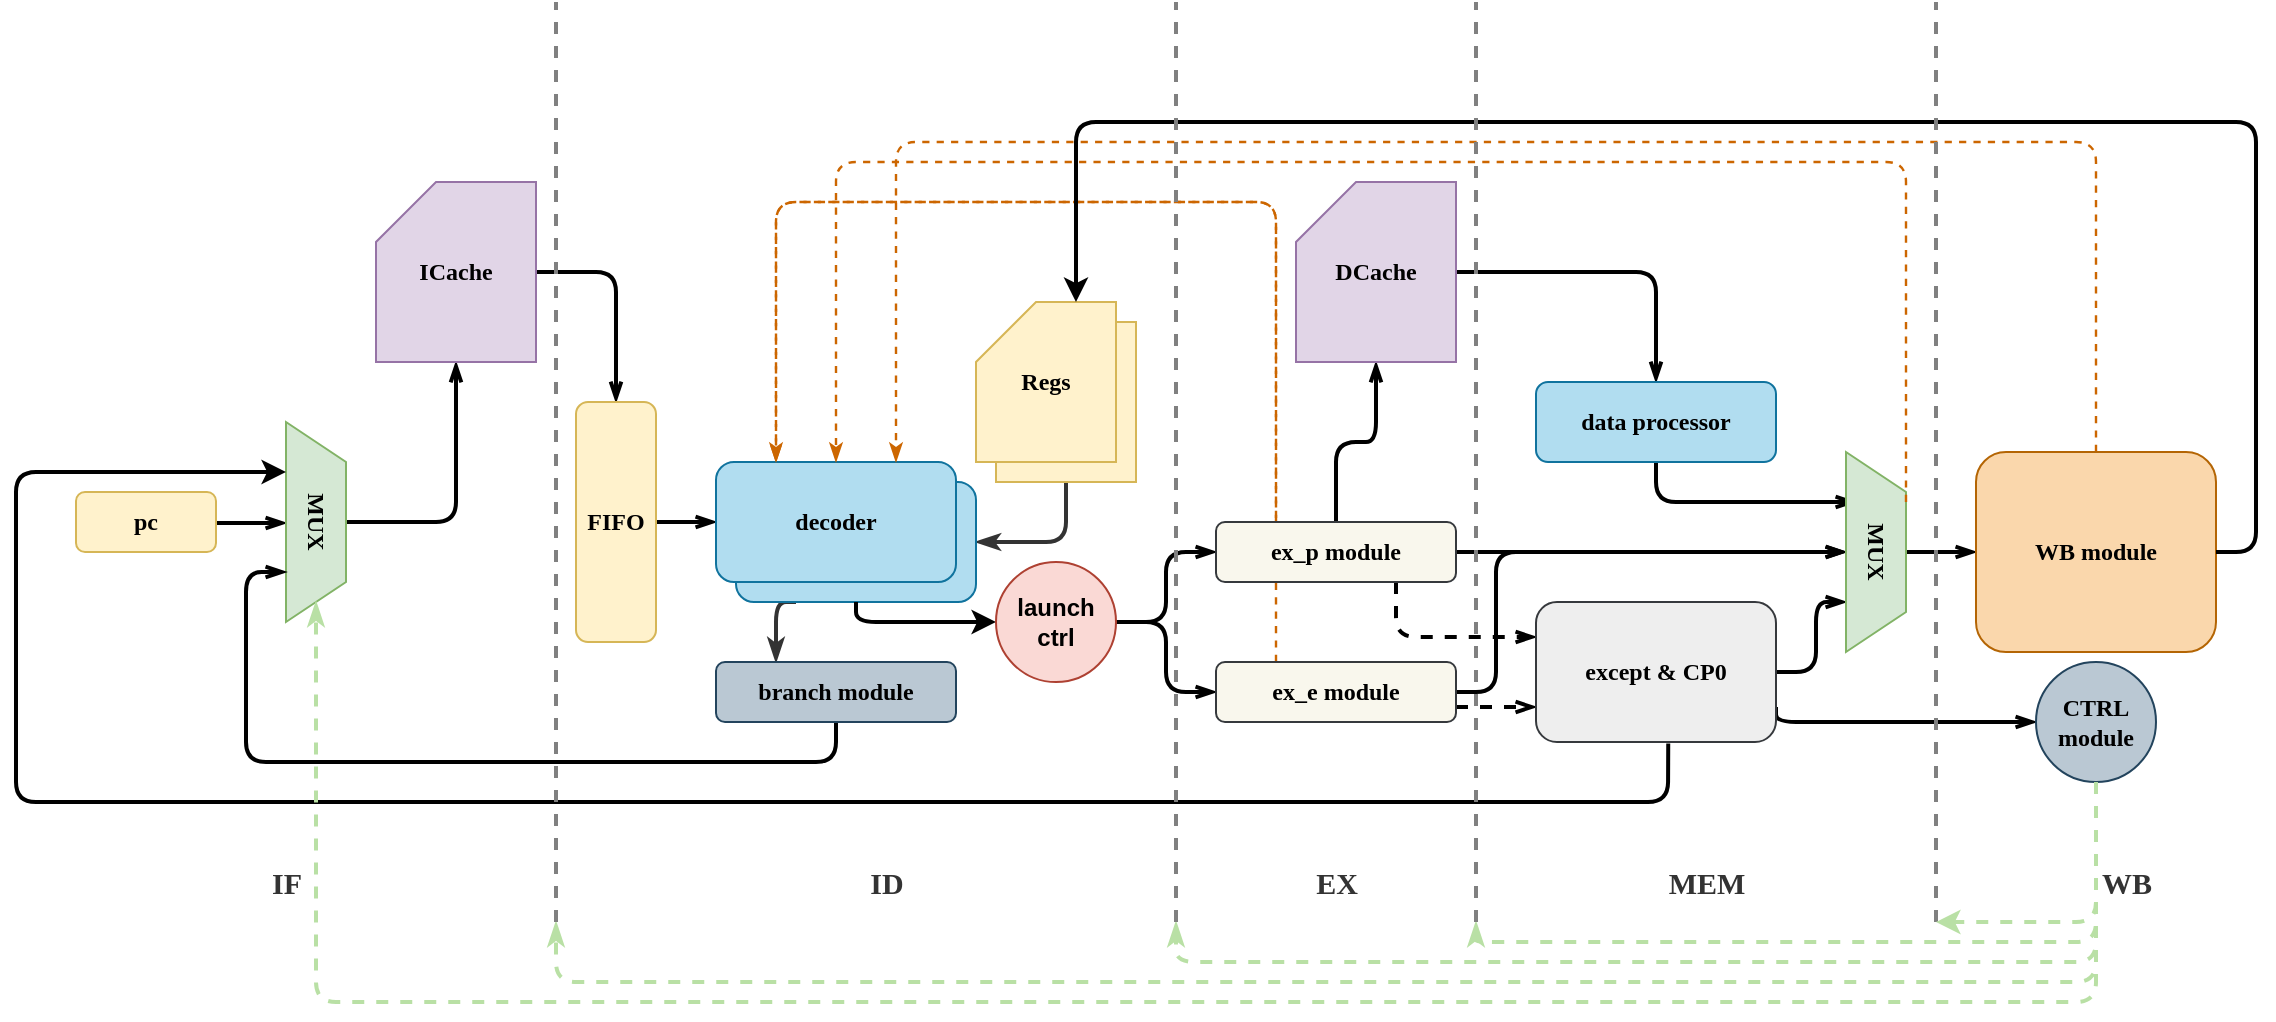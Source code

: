 <mxfile version="19.0.3" type="device"><diagram id="C5RBs43oDa-KdzZeNtuy" name="Page-1"><mxGraphModel dx="1296" dy="1018" grid="1" gridSize="10" guides="1" tooltips="1" connect="1" arrows="1" fold="1" page="1" pageScale="1" pageWidth="1920" pageHeight="1200" background="none" math="0" shadow="0"><root><mxCell id="WIyWlLk6GJQsqaUBKTNV-0"/><mxCell id="WIyWlLk6GJQsqaUBKTNV-1" parent="WIyWlLk6GJQsqaUBKTNV-0"/><mxCell id="SR-wK00fX9KoptDXWpvx-74" style="edgeStyle=orthogonalEdgeStyle;rounded=1;orthogonalLoop=1;jettySize=auto;html=1;exitX=0.25;exitY=0;exitDx=0;exitDy=0;dashed=1;fontColor=#333333;startArrow=none;startFill=0;endArrow=classicThin;endFill=1;strokeColor=#CC6600;strokeWidth=1.2;" edge="1" parent="WIyWlLk6GJQsqaUBKTNV-1" source="SR-wK00fX9KoptDXWpvx-25"><mxGeometry relative="1" as="geometry"><mxPoint x="440" y="350" as="targetPoint"/><Array as="points"><mxPoint x="690" y="220"/><mxPoint x="440" y="220"/></Array></mxGeometry></mxCell><mxCell id="SR-wK00fX9KoptDXWpvx-75" style="edgeStyle=orthogonalEdgeStyle;rounded=1;orthogonalLoop=1;jettySize=auto;html=1;exitX=1;exitY=0.5;exitDx=0;exitDy=0;entryX=0.5;entryY=1;entryDx=0;entryDy=0;entryPerimeter=0;fontColor=#333333;startArrow=classicThin;startFill=1;endArrow=none;endFill=0;strokeColor=#333333;strokeWidth=2;" edge="1" parent="WIyWlLk6GJQsqaUBKTNV-1" source="SR-wK00fX9KoptDXWpvx-35" target="SR-wK00fX9KoptDXWpvx-34"><mxGeometry relative="1" as="geometry"><Array as="points"><mxPoint x="585" y="390"/></Array></mxGeometry></mxCell><mxCell id="SR-wK00fX9KoptDXWpvx-76" style="edgeStyle=orthogonalEdgeStyle;rounded=1;orthogonalLoop=1;jettySize=auto;html=1;exitX=0.25;exitY=1;exitDx=0;exitDy=0;entryX=0.25;entryY=0;entryDx=0;entryDy=0;fontColor=#333333;startArrow=none;startFill=0;endArrow=classicThin;endFill=1;strokeColor=#333333;strokeWidth=2;" edge="1" parent="WIyWlLk6GJQsqaUBKTNV-1" source="SR-wK00fX9KoptDXWpvx-35" target="SR-wK00fX9KoptDXWpvx-13"><mxGeometry relative="1" as="geometry"/></mxCell><mxCell id="SR-wK00fX9KoptDXWpvx-35" value="decoder" style="rounded=1;whiteSpace=wrap;html=1;labelBackgroundColor=none;fillColor=#b1ddf0;strokeColor=#10739e;" vertex="1" parent="WIyWlLk6GJQsqaUBKTNV-1"><mxGeometry x="420" y="360" width="120" height="60" as="geometry"/></mxCell><mxCell id="SR-wK00fX9KoptDXWpvx-34" value="Regs" style="shape=card;whiteSpace=wrap;html=1;labelBackgroundColor=none;fillColor=#fff2cc;strokeColor=#d6b656;" vertex="1" parent="WIyWlLk6GJQsqaUBKTNV-1"><mxGeometry x="550" y="280" width="70" height="80" as="geometry"/></mxCell><mxCell id="SR-wK00fX9KoptDXWpvx-66" style="edgeStyle=orthogonalEdgeStyle;rounded=1;orthogonalLoop=1;jettySize=auto;html=1;exitX=1;exitY=0.5;exitDx=0;exitDy=0;entryX=0.5;entryY=1;entryDx=0;entryDy=0;fontColor=#333333;startArrow=none;startFill=0;endArrow=openThin;endFill=0;strokeWidth=2;" edge="1" parent="WIyWlLk6GJQsqaUBKTNV-1" target="SR-wK00fX9KoptDXWpvx-5"><mxGeometry relative="1" as="geometry"><mxPoint x="160" y="380.5" as="sourcePoint"/></mxGeometry></mxCell><mxCell id="SR-wK00fX9KoptDXWpvx-30" style="edgeStyle=orthogonalEdgeStyle;rounded=1;orthogonalLoop=1;jettySize=auto;html=1;exitX=0.5;exitY=0;exitDx=0;exitDy=0;entryX=0.5;entryY=1;entryDx=0;entryDy=0;entryPerimeter=0;fontColor=#333333;startArrow=none;startFill=0;endArrow=openThin;endFill=0;strokeWidth=2;" edge="1" parent="WIyWlLk6GJQsqaUBKTNV-1" source="SR-wK00fX9KoptDXWpvx-5" target="SR-wK00fX9KoptDXWpvx-6"><mxGeometry relative="1" as="geometry"/></mxCell><mxCell id="SR-wK00fX9KoptDXWpvx-5" value="&lt;b&gt;&lt;font face=&quot;Times New Roman&quot;&gt;MUX&lt;/font&gt;&lt;/b&gt;" style="shape=trapezoid;perimeter=trapezoidPerimeter;whiteSpace=wrap;html=1;fixedSize=1;rotation=90;size=20;labelBorderColor=none;fillColor=#d5e8d4;strokeColor=#82b366;" vertex="1" parent="WIyWlLk6GJQsqaUBKTNV-1"><mxGeometry x="160" y="365" width="100" height="30" as="geometry"/></mxCell><mxCell id="SR-wK00fX9KoptDXWpvx-31" style="edgeStyle=orthogonalEdgeStyle;rounded=1;orthogonalLoop=1;jettySize=auto;html=1;entryX=0.5;entryY=0;entryDx=0;entryDy=0;fontColor=#333333;startArrow=none;startFill=0;endArrow=openThin;endFill=0;strokeWidth=2;" edge="1" parent="WIyWlLk6GJQsqaUBKTNV-1" source="SR-wK00fX9KoptDXWpvx-6" target="SR-wK00fX9KoptDXWpvx-9"><mxGeometry relative="1" as="geometry"/></mxCell><mxCell id="SR-wK00fX9KoptDXWpvx-6" value="&lt;font face=&quot;Times New Roman&quot;&gt;&lt;b&gt;ICache&lt;/b&gt;&lt;/font&gt;" style="shape=card;whiteSpace=wrap;html=1;fillColor=#e1d5e7;strokeColor=#9673a6;" vertex="1" parent="WIyWlLk6GJQsqaUBKTNV-1"><mxGeometry x="240" y="210" width="80" height="90" as="geometry"/></mxCell><mxCell id="SR-wK00fX9KoptDXWpvx-19" value="" style="edgeStyle=orthogonalEdgeStyle;rounded=1;orthogonalLoop=1;jettySize=auto;html=1;fontColor=#333333;startArrow=none;startFill=0;strokeWidth=2;endArrow=openThin;endFill=0;" edge="1" parent="WIyWlLk6GJQsqaUBKTNV-1" source="SR-wK00fX9KoptDXWpvx-9" target="SR-wK00fX9KoptDXWpvx-12"><mxGeometry relative="1" as="geometry"/></mxCell><mxCell id="SR-wK00fX9KoptDXWpvx-9" value="&lt;b&gt;&lt;font face=&quot;Times New Roman&quot;&gt;FIFO&lt;/font&gt;&lt;/b&gt;" style="rounded=1;whiteSpace=wrap;html=1;labelBackgroundColor=none;fillColor=#fff2cc;strokeColor=#d6b656;" vertex="1" parent="WIyWlLk6GJQsqaUBKTNV-1"><mxGeometry x="340" y="320" width="40" height="120" as="geometry"/></mxCell><mxCell id="SR-wK00fX9KoptDXWpvx-11" value="&lt;b&gt;&lt;font face=&quot;Times New Roman&quot;&gt;Regs&lt;/font&gt;&lt;/b&gt;" style="shape=card;whiteSpace=wrap;html=1;labelBackgroundColor=none;fillColor=#fff2cc;strokeColor=#d6b656;" vertex="1" parent="WIyWlLk6GJQsqaUBKTNV-1"><mxGeometry x="540" y="270" width="70" height="80" as="geometry"/></mxCell><mxCell id="SR-wK00fX9KoptDXWpvx-21" style="edgeStyle=orthogonalEdgeStyle;rounded=1;orthogonalLoop=1;jettySize=auto;html=1;exitX=0.5;exitY=1;exitDx=0;exitDy=0;fontColor=#333333;startArrow=none;startFill=0;strokeWidth=2;" edge="1" parent="WIyWlLk6GJQsqaUBKTNV-1" source="SR-wK00fX9KoptDXWpvx-35" target="SR-wK00fX9KoptDXWpvx-14"><mxGeometry relative="1" as="geometry"><Array as="points"><mxPoint x="480" y="430"/></Array></mxGeometry></mxCell><mxCell id="SR-wK00fX9KoptDXWpvx-12" value="&lt;b&gt;&lt;font face=&quot;Times New Roman&quot;&gt;decoder&lt;/font&gt;&lt;/b&gt;" style="rounded=1;whiteSpace=wrap;html=1;labelBackgroundColor=none;fillColor=#b1ddf0;strokeColor=#10739e;" vertex="1" parent="WIyWlLk6GJQsqaUBKTNV-1"><mxGeometry x="410" y="350" width="120" height="60" as="geometry"/></mxCell><mxCell id="SR-wK00fX9KoptDXWpvx-22" style="edgeStyle=orthogonalEdgeStyle;rounded=1;orthogonalLoop=1;jettySize=auto;html=1;exitX=0.5;exitY=1;exitDx=0;exitDy=0;entryX=0.75;entryY=1;entryDx=0;entryDy=0;fontColor=#333333;startArrow=none;startFill=0;strokeWidth=2;endArrow=openThin;endFill=0;" edge="1" parent="WIyWlLk6GJQsqaUBKTNV-1" source="SR-wK00fX9KoptDXWpvx-13" target="SR-wK00fX9KoptDXWpvx-5"><mxGeometry relative="1" as="geometry"/></mxCell><mxCell id="SR-wK00fX9KoptDXWpvx-13" value="&lt;b&gt;&lt;font face=&quot;Times New Roman&quot;&gt;branch module&lt;/font&gt;&lt;/b&gt;" style="rounded=1;whiteSpace=wrap;html=1;labelBackgroundColor=none;fillColor=#bac8d3;strokeColor=#23445d;" vertex="1" parent="WIyWlLk6GJQsqaUBKTNV-1"><mxGeometry x="410" y="450" width="120" height="30" as="geometry"/></mxCell><mxCell id="SR-wK00fX9KoptDXWpvx-26" style="edgeStyle=orthogonalEdgeStyle;rounded=1;orthogonalLoop=1;jettySize=auto;html=1;exitX=1;exitY=0.5;exitDx=0;exitDy=0;fontColor=#333333;startArrow=none;startFill=0;endArrow=openThin;endFill=0;strokeWidth=2;" edge="1" parent="WIyWlLk6GJQsqaUBKTNV-1" source="SR-wK00fX9KoptDXWpvx-14" target="SR-wK00fX9KoptDXWpvx-24"><mxGeometry relative="1" as="geometry"/></mxCell><mxCell id="SR-wK00fX9KoptDXWpvx-27" style="edgeStyle=orthogonalEdgeStyle;rounded=1;orthogonalLoop=1;jettySize=auto;html=1;exitX=1;exitY=0.5;exitDx=0;exitDy=0;fontColor=#333333;startArrow=none;startFill=0;endArrow=openThin;endFill=0;strokeWidth=2;" edge="1" parent="WIyWlLk6GJQsqaUBKTNV-1" source="SR-wK00fX9KoptDXWpvx-14" target="SR-wK00fX9KoptDXWpvx-25"><mxGeometry relative="1" as="geometry"/></mxCell><mxCell id="SR-wK00fX9KoptDXWpvx-14" value="&lt;b&gt;launch&lt;br&gt;ctrl&lt;/b&gt;" style="ellipse;whiteSpace=wrap;html=1;aspect=fixed;labelBackgroundColor=none;fillColor=#fad9d5;strokeColor=#ae4132;" vertex="1" parent="WIyWlLk6GJQsqaUBKTNV-1"><mxGeometry x="550" y="400" width="60" height="60" as="geometry"/></mxCell><mxCell id="SR-wK00fX9KoptDXWpvx-32" style="edgeStyle=orthogonalEdgeStyle;rounded=1;orthogonalLoop=1;jettySize=auto;html=1;exitX=0.5;exitY=0;exitDx=0;exitDy=0;entryX=0.5;entryY=1;entryDx=0;entryDy=0;entryPerimeter=0;fontColor=#333333;startArrow=none;startFill=0;endArrow=openThin;endFill=0;strokeWidth=2;" edge="1" parent="WIyWlLk6GJQsqaUBKTNV-1" source="SR-wK00fX9KoptDXWpvx-24" target="SR-wK00fX9KoptDXWpvx-28"><mxGeometry relative="1" as="geometry"/></mxCell><mxCell id="SR-wK00fX9KoptDXWpvx-53" style="edgeStyle=orthogonalEdgeStyle;rounded=1;orthogonalLoop=1;jettySize=auto;html=1;exitX=0.75;exitY=1;exitDx=0;exitDy=0;entryX=0;entryY=0.25;entryDx=0;entryDy=0;fontColor=#333333;startArrow=none;startFill=0;endArrow=openThin;endFill=0;strokeWidth=2;dashed=1;" edge="1" parent="WIyWlLk6GJQsqaUBKTNV-1" source="SR-wK00fX9KoptDXWpvx-24" target="SR-wK00fX9KoptDXWpvx-37"><mxGeometry relative="1" as="geometry"/></mxCell><mxCell id="SR-wK00fX9KoptDXWpvx-57" style="edgeStyle=orthogonalEdgeStyle;rounded=1;orthogonalLoop=1;jettySize=auto;html=1;fontColor=#333333;startArrow=none;startFill=0;endArrow=openThin;endFill=0;strokeWidth=2;" edge="1" parent="WIyWlLk6GJQsqaUBKTNV-1" source="SR-wK00fX9KoptDXWpvx-24" target="SR-wK00fX9KoptDXWpvx-41"><mxGeometry relative="1" as="geometry"/></mxCell><mxCell id="SR-wK00fX9KoptDXWpvx-73" style="edgeStyle=orthogonalEdgeStyle;rounded=1;orthogonalLoop=1;jettySize=auto;html=1;exitX=0.25;exitY=0;exitDx=0;exitDy=0;entryX=0.25;entryY=0;entryDx=0;entryDy=0;dashed=1;fontColor=#333333;startArrow=none;startFill=0;endArrow=openThin;endFill=0;strokeColor=#CC6600;strokeWidth=1.2;" edge="1" parent="WIyWlLk6GJQsqaUBKTNV-1" source="SR-wK00fX9KoptDXWpvx-24" target="SR-wK00fX9KoptDXWpvx-12"><mxGeometry relative="1" as="geometry"><Array as="points"><mxPoint x="690" y="220"/><mxPoint x="440" y="220"/></Array></mxGeometry></mxCell><mxCell id="SR-wK00fX9KoptDXWpvx-24" value="&lt;b&gt;&lt;font face=&quot;Times New Roman&quot;&gt;ex_p module&lt;/font&gt;&lt;/b&gt;" style="rounded=1;whiteSpace=wrap;html=1;labelBackgroundColor=none;fillColor=#f9f7ed;strokeColor=#36393d;" vertex="1" parent="WIyWlLk6GJQsqaUBKTNV-1"><mxGeometry x="660" y="380" width="120" height="30" as="geometry"/></mxCell><mxCell id="SR-wK00fX9KoptDXWpvx-54" style="edgeStyle=orthogonalEdgeStyle;rounded=1;orthogonalLoop=1;jettySize=auto;html=1;exitX=1;exitY=0.75;exitDx=0;exitDy=0;entryX=0;entryY=0.75;entryDx=0;entryDy=0;fontColor=#333333;startArrow=none;startFill=0;endArrow=openThin;endFill=0;strokeWidth=2;dashed=1;" edge="1" parent="WIyWlLk6GJQsqaUBKTNV-1" source="SR-wK00fX9KoptDXWpvx-25" target="SR-wK00fX9KoptDXWpvx-37"><mxGeometry relative="1" as="geometry"/></mxCell><mxCell id="SR-wK00fX9KoptDXWpvx-58" style="edgeStyle=orthogonalEdgeStyle;rounded=1;orthogonalLoop=1;jettySize=auto;html=1;exitX=1;exitY=0.5;exitDx=0;exitDy=0;entryX=0.5;entryY=1;entryDx=0;entryDy=0;fontColor=#333333;startArrow=none;startFill=0;endArrow=openThin;endFill=0;strokeWidth=2;" edge="1" parent="WIyWlLk6GJQsqaUBKTNV-1" source="SR-wK00fX9KoptDXWpvx-25" target="SR-wK00fX9KoptDXWpvx-41"><mxGeometry relative="1" as="geometry"><Array as="points"><mxPoint x="800" y="465"/><mxPoint x="800" y="395"/></Array></mxGeometry></mxCell><mxCell id="SR-wK00fX9KoptDXWpvx-25" value="&lt;font face=&quot;Times New Roman&quot;&gt;&lt;b&gt;ex_e module&lt;/b&gt;&lt;/font&gt;" style="rounded=1;whiteSpace=wrap;html=1;labelBackgroundColor=none;fillColor=#f9f7ed;strokeColor=#36393d;" vertex="1" parent="WIyWlLk6GJQsqaUBKTNV-1"><mxGeometry x="660" y="450" width="120" height="30" as="geometry"/></mxCell><mxCell id="SR-wK00fX9KoptDXWpvx-36" style="edgeStyle=orthogonalEdgeStyle;rounded=1;orthogonalLoop=1;jettySize=auto;html=1;entryX=0.5;entryY=0;entryDx=0;entryDy=0;fontColor=#333333;startArrow=none;startFill=0;endArrow=openThin;endFill=0;strokeWidth=2;" edge="1" parent="WIyWlLk6GJQsqaUBKTNV-1" source="SR-wK00fX9KoptDXWpvx-28" target="SR-wK00fX9KoptDXWpvx-33"><mxGeometry relative="1" as="geometry"/></mxCell><mxCell id="SR-wK00fX9KoptDXWpvx-28" value="&lt;font face=&quot;Times New Roman&quot;&gt;&lt;b&gt;DCache&lt;/b&gt;&lt;/font&gt;" style="shape=card;whiteSpace=wrap;html=1;fillColor=#e1d5e7;strokeColor=#9673a6;" vertex="1" parent="WIyWlLk6GJQsqaUBKTNV-1"><mxGeometry x="700" y="210" width="80" height="90" as="geometry"/></mxCell><mxCell id="SR-wK00fX9KoptDXWpvx-59" style="edgeStyle=orthogonalEdgeStyle;rounded=1;orthogonalLoop=1;jettySize=auto;html=1;exitX=0.5;exitY=1;exitDx=0;exitDy=0;entryX=0.25;entryY=0.833;entryDx=0;entryDy=0;entryPerimeter=0;fontColor=#333333;startArrow=none;startFill=0;endArrow=openThin;endFill=0;strokeWidth=2;" edge="1" parent="WIyWlLk6GJQsqaUBKTNV-1" source="SR-wK00fX9KoptDXWpvx-33" target="SR-wK00fX9KoptDXWpvx-41"><mxGeometry relative="1" as="geometry"/></mxCell><mxCell id="SR-wK00fX9KoptDXWpvx-33" value="&lt;font face=&quot;Times New Roman&quot;&gt;&lt;b&gt;data processor&lt;/b&gt;&lt;/font&gt;" style="rounded=1;whiteSpace=wrap;html=1;labelBackgroundColor=none;labelBorderColor=none;fillColor=#b1ddf0;strokeColor=#10739e;" vertex="1" parent="WIyWlLk6GJQsqaUBKTNV-1"><mxGeometry x="820" y="310" width="120" height="40" as="geometry"/></mxCell><mxCell id="SR-wK00fX9KoptDXWpvx-55" style="edgeStyle=orthogonalEdgeStyle;rounded=1;orthogonalLoop=1;jettySize=auto;html=1;exitX=1;exitY=0.5;exitDx=0;exitDy=0;entryX=0.75;entryY=1;entryDx=0;entryDy=0;fontColor=#333333;startArrow=none;startFill=0;endArrow=openThin;endFill=0;strokeWidth=2;" edge="1" parent="WIyWlLk6GJQsqaUBKTNV-1" source="SR-wK00fX9KoptDXWpvx-37" target="SR-wK00fX9KoptDXWpvx-41"><mxGeometry relative="1" as="geometry"/></mxCell><mxCell id="SR-wK00fX9KoptDXWpvx-71" style="edgeStyle=orthogonalEdgeStyle;rounded=1;orthogonalLoop=1;jettySize=auto;html=1;exitX=1;exitY=0.75;exitDx=0;exitDy=0;fontColor=#333333;startArrow=none;startFill=0;endArrow=openThin;endFill=0;strokeWidth=2;" edge="1" parent="WIyWlLk6GJQsqaUBKTNV-1" source="SR-wK00fX9KoptDXWpvx-37" target="SR-wK00fX9KoptDXWpvx-69"><mxGeometry relative="1" as="geometry"><Array as="points"><mxPoint x="940" y="480"/></Array></mxGeometry></mxCell><mxCell id="SR-wK00fX9KoptDXWpvx-37" value="&lt;b&gt;&lt;font face=&quot;Times New Roman&quot;&gt;except &amp;amp; CP0&lt;/font&gt;&lt;/b&gt;" style="rounded=1;whiteSpace=wrap;html=1;labelBackgroundColor=none;labelBorderColor=none;fillColor=#eeeeee;strokeColor=#36393d;" vertex="1" parent="WIyWlLk6GJQsqaUBKTNV-1"><mxGeometry x="820" y="420" width="120" height="70" as="geometry"/></mxCell><mxCell id="SR-wK00fX9KoptDXWpvx-68" value="" style="edgeStyle=orthogonalEdgeStyle;rounded=1;orthogonalLoop=1;jettySize=auto;html=1;fontColor=#333333;startArrow=none;startFill=0;endArrow=openThin;endFill=0;strokeWidth=2;" edge="1" parent="WIyWlLk6GJQsqaUBKTNV-1" source="SR-wK00fX9KoptDXWpvx-41" target="SR-wK00fX9KoptDXWpvx-63"><mxGeometry relative="1" as="geometry"/></mxCell><mxCell id="SR-wK00fX9KoptDXWpvx-41" value="&lt;font face=&quot;Times New Roman&quot;&gt;&lt;b&gt;MUX&lt;/b&gt;&lt;/font&gt;" style="shape=trapezoid;perimeter=trapezoidPerimeter;whiteSpace=wrap;html=1;fixedSize=1;rotation=90;size=20;labelBorderColor=none;fillColor=#d5e8d4;strokeColor=#82b366;" vertex="1" parent="WIyWlLk6GJQsqaUBKTNV-1"><mxGeometry x="940" y="380" width="100" height="30" as="geometry"/></mxCell><mxCell id="SR-wK00fX9KoptDXWpvx-77" style="edgeStyle=orthogonalEdgeStyle;rounded=1;orthogonalLoop=1;jettySize=auto;html=1;exitX=0.5;exitY=0;exitDx=0;exitDy=0;entryX=0.75;entryY=0;entryDx=0;entryDy=0;fontColor=#333333;startArrow=none;startFill=0;endArrow=classicThin;endFill=1;strokeColor=#CC6600;strokeWidth=1.2;dashed=1;" edge="1" parent="WIyWlLk6GJQsqaUBKTNV-1" source="SR-wK00fX9KoptDXWpvx-63" target="SR-wK00fX9KoptDXWpvx-12"><mxGeometry relative="1" as="geometry"><Array as="points"><mxPoint x="1100" y="190"/><mxPoint x="500" y="190"/></Array></mxGeometry></mxCell><mxCell id="SR-wK00fX9KoptDXWpvx-63" value="&lt;font face=&quot;Times New Roman&quot;&gt;&lt;b&gt;WB module&lt;/b&gt;&lt;/font&gt;" style="rounded=1;whiteSpace=wrap;html=1;labelBackgroundColor=none;labelBorderColor=none;fillColor=#fad7ac;strokeColor=#b46504;" vertex="1" parent="WIyWlLk6GJQsqaUBKTNV-1"><mxGeometry x="1040" y="345" width="120" height="100" as="geometry"/></mxCell><mxCell id="SR-wK00fX9KoptDXWpvx-65" value="" style="endArrow=classic;html=1;rounded=1;fontColor=#333333;strokeWidth=2;exitX=1;exitY=0.5;exitDx=0;exitDy=0;entryX=0;entryY=0;entryDx=50;entryDy=0;entryPerimeter=0;" edge="1" parent="WIyWlLk6GJQsqaUBKTNV-1" source="SR-wK00fX9KoptDXWpvx-63" target="SR-wK00fX9KoptDXWpvx-11"><mxGeometry width="50" height="50" relative="1" as="geometry"><mxPoint x="880" y="370" as="sourcePoint"/><mxPoint x="930" y="320" as="targetPoint"/><Array as="points"><mxPoint x="1180" y="395"/><mxPoint x="1180" y="180"/><mxPoint x="590" y="180"/></Array></mxGeometry></mxCell><mxCell id="SR-wK00fX9KoptDXWpvx-67" value="" style="endArrow=classic;html=1;rounded=1;fontColor=#333333;strokeWidth=2;exitX=0.551;exitY=1.01;exitDx=0;exitDy=0;exitPerimeter=0;entryX=0.25;entryY=1;entryDx=0;entryDy=0;" edge="1" parent="WIyWlLk6GJQsqaUBKTNV-1" source="SR-wK00fX9KoptDXWpvx-37" target="SR-wK00fX9KoptDXWpvx-5"><mxGeometry width="50" height="50" relative="1" as="geometry"><mxPoint x="410" y="450" as="sourcePoint"/><mxPoint x="460" y="400" as="targetPoint"/><Array as="points"><mxPoint x="886" y="520"/><mxPoint x="866" y="520"/><mxPoint x="60" y="520"/><mxPoint x="60" y="355"/></Array></mxGeometry></mxCell><mxCell id="SR-wK00fX9KoptDXWpvx-92" style="edgeStyle=orthogonalEdgeStyle;rounded=1;orthogonalLoop=1;jettySize=auto;html=1;exitX=0.5;exitY=1;exitDx=0;exitDy=0;dashed=1;fontFamily=Times New Roman;fontColor=#333333;startArrow=none;startFill=0;endArrow=classicThin;endFill=1;strokeColor=#B9E0A5;strokeWidth=2;" edge="1" parent="WIyWlLk6GJQsqaUBKTNV-1" source="SR-wK00fX9KoptDXWpvx-69"><mxGeometry relative="1" as="geometry"><mxPoint x="790" y="580" as="targetPoint"/><Array as="points"><mxPoint x="1100" y="590"/><mxPoint x="790" y="590"/></Array></mxGeometry></mxCell><mxCell id="SR-wK00fX9KoptDXWpvx-93" style="edgeStyle=orthogonalEdgeStyle;rounded=1;orthogonalLoop=1;jettySize=auto;html=1;exitX=0.5;exitY=1;exitDx=0;exitDy=0;dashed=1;fontFamily=Times New Roman;fontColor=#333333;startArrow=none;startFill=0;endArrow=classicThin;endFill=1;strokeColor=#B9E0A5;strokeWidth=2;" edge="1" parent="WIyWlLk6GJQsqaUBKTNV-1" source="SR-wK00fX9KoptDXWpvx-69"><mxGeometry relative="1" as="geometry"><mxPoint x="640" y="580" as="targetPoint"/><Array as="points"><mxPoint x="1100" y="600"/><mxPoint x="640" y="600"/></Array></mxGeometry></mxCell><mxCell id="SR-wK00fX9KoptDXWpvx-94" style="edgeStyle=orthogonalEdgeStyle;rounded=1;orthogonalLoop=1;jettySize=auto;html=1;exitX=0.5;exitY=1;exitDx=0;exitDy=0;dashed=1;fontFamily=Times New Roman;fontColor=#333333;startArrow=none;startFill=0;endArrow=classicThin;endFill=1;strokeColor=#B9E0A5;strokeWidth=2;" edge="1" parent="WIyWlLk6GJQsqaUBKTNV-1" source="SR-wK00fX9KoptDXWpvx-69"><mxGeometry relative="1" as="geometry"><mxPoint x="330" y="580" as="targetPoint"/><Array as="points"><mxPoint x="1100" y="610"/><mxPoint x="330" y="610"/></Array></mxGeometry></mxCell><mxCell id="SR-wK00fX9KoptDXWpvx-95" style="edgeStyle=orthogonalEdgeStyle;rounded=1;orthogonalLoop=1;jettySize=auto;html=1;exitX=0.5;exitY=1;exitDx=0;exitDy=0;dashed=1;fontFamily=Times New Roman;fontColor=#333333;startArrow=none;startFill=0;endArrow=classicThin;endFill=1;strokeColor=#B9E0A5;strokeWidth=2;" edge="1" parent="WIyWlLk6GJQsqaUBKTNV-1" source="SR-wK00fX9KoptDXWpvx-69" target="SR-wK00fX9KoptDXWpvx-5"><mxGeometry relative="1" as="geometry"><Array as="points"><mxPoint x="1100" y="620"/><mxPoint x="210" y="620"/></Array></mxGeometry></mxCell><mxCell id="SR-wK00fX9KoptDXWpvx-69" value="&lt;font face=&quot;Times New Roman&quot;&gt;&lt;b&gt;CTRL&lt;br&gt;module&lt;/b&gt;&lt;/font&gt;" style="ellipse;whiteSpace=wrap;html=1;aspect=fixed;labelBackgroundColor=none;fillColor=#bac8d3;strokeColor=#23445d;" vertex="1" parent="WIyWlLk6GJQsqaUBKTNV-1"><mxGeometry x="1070" y="450" width="60" height="60" as="geometry"/></mxCell><mxCell id="SR-wK00fX9KoptDXWpvx-80" value="" style="endArrow=classicThin;html=1;rounded=1;dashed=1;fontColor=#333333;strokeColor=#CC6600;strokeWidth=1.2;exitX=0.25;exitY=0;exitDx=0;exitDy=0;entryX=0.5;entryY=0;entryDx=0;entryDy=0;endFill=1;" edge="1" parent="WIyWlLk6GJQsqaUBKTNV-1" source="SR-wK00fX9KoptDXWpvx-41" target="SR-wK00fX9KoptDXWpvx-12"><mxGeometry width="50" height="50" relative="1" as="geometry"><mxPoint x="730" y="390" as="sourcePoint"/><mxPoint x="780" y="340" as="targetPoint"/><Array as="points"><mxPoint x="1005" y="200"/><mxPoint x="470" y="200"/></Array></mxGeometry></mxCell><mxCell id="SR-wK00fX9KoptDXWpvx-81" value="&lt;b&gt;pc&lt;/b&gt;" style="rounded=1;whiteSpace=wrap;html=1;labelBackgroundColor=none;labelBorderColor=none;fontFamily=Times New Roman;fillColor=#fff2cc;strokeColor=#d6b656;" vertex="1" parent="WIyWlLk6GJQsqaUBKTNV-1"><mxGeometry x="90" y="365" width="70" height="30" as="geometry"/></mxCell><mxCell id="SR-wK00fX9KoptDXWpvx-85" value="" style="endArrow=none;dashed=1;html=1;rounded=1;fontFamily=Times New Roman;fontColor=#333333;strokeColor=#808080;strokeWidth=2;" edge="1" parent="WIyWlLk6GJQsqaUBKTNV-1"><mxGeometry width="50" height="50" relative="1" as="geometry"><mxPoint x="330" y="580" as="sourcePoint"/><mxPoint x="330" y="120" as="targetPoint"/></mxGeometry></mxCell><mxCell id="SR-wK00fX9KoptDXWpvx-87" value="" style="endArrow=none;dashed=1;html=1;rounded=1;fontFamily=Times New Roman;fontColor=#333333;strokeColor=#808080;strokeWidth=2;" edge="1" parent="WIyWlLk6GJQsqaUBKTNV-1"><mxGeometry width="50" height="50" relative="1" as="geometry"><mxPoint x="640" y="580" as="sourcePoint"/><mxPoint x="640" y="120" as="targetPoint"/></mxGeometry></mxCell><mxCell id="SR-wK00fX9KoptDXWpvx-88" value="" style="endArrow=none;dashed=1;html=1;rounded=1;fontFamily=Times New Roman;fontColor=#333333;strokeColor=#808080;strokeWidth=2;" edge="1" parent="WIyWlLk6GJQsqaUBKTNV-1"><mxGeometry width="50" height="50" relative="1" as="geometry"><mxPoint x="790" y="580" as="sourcePoint"/><mxPoint x="790" y="120" as="targetPoint"/></mxGeometry></mxCell><mxCell id="SR-wK00fX9KoptDXWpvx-89" value="" style="endArrow=none;dashed=1;html=1;rounded=1;fontFamily=Times New Roman;fontColor=#333333;strokeColor=#808080;strokeWidth=2;" edge="1" parent="WIyWlLk6GJQsqaUBKTNV-1"><mxGeometry width="50" height="50" relative="1" as="geometry"><mxPoint x="1020" y="580" as="sourcePoint"/><mxPoint x="1020" y="120" as="targetPoint"/></mxGeometry></mxCell><mxCell id="SR-wK00fX9KoptDXWpvx-91" value="" style="endArrow=classic;html=1;rounded=1;dashed=1;fontFamily=Times New Roman;fontColor=#333333;strokeColor=#B9E0A5;strokeWidth=2;exitX=0.5;exitY=1;exitDx=0;exitDy=0;" edge="1" parent="WIyWlLk6GJQsqaUBKTNV-1" source="SR-wK00fX9KoptDXWpvx-69"><mxGeometry width="50" height="50" relative="1" as="geometry"><mxPoint x="620" y="490" as="sourcePoint"/><mxPoint x="1020" y="580" as="targetPoint"/><Array as="points"><mxPoint x="1100" y="580"/></Array></mxGeometry></mxCell><mxCell id="SR-wK00fX9KoptDXWpvx-96" value="&lt;b&gt;&lt;font style=&quot;font-size: 15px;&quot;&gt;IF&lt;/font&gt;&lt;/b&gt;" style="text;html=1;resizable=0;autosize=1;align=center;verticalAlign=middle;points=[];fillColor=none;strokeColor=none;rounded=0;labelBackgroundColor=none;labelBorderColor=none;fontFamily=Times New Roman;fontColor=#333333;" vertex="1" parent="WIyWlLk6GJQsqaUBKTNV-1"><mxGeometry x="180" y="550" width="30" height="20" as="geometry"/></mxCell><mxCell id="SR-wK00fX9KoptDXWpvx-97" value="&lt;b&gt;&lt;font style=&quot;font-size: 15px;&quot;&gt;ID&lt;/font&gt;&lt;/b&gt;" style="text;html=1;resizable=0;autosize=1;align=center;verticalAlign=middle;points=[];fillColor=none;strokeColor=none;rounded=0;labelBackgroundColor=none;labelBorderColor=none;fontFamily=Times New Roman;fontColor=#333333;" vertex="1" parent="WIyWlLk6GJQsqaUBKTNV-1"><mxGeometry x="480" y="550" width="30" height="20" as="geometry"/></mxCell><mxCell id="SR-wK00fX9KoptDXWpvx-98" value="&lt;b&gt;&lt;font style=&quot;font-size: 15px;&quot;&gt;EX&lt;/font&gt;&lt;/b&gt;" style="text;html=1;resizable=0;autosize=1;align=center;verticalAlign=middle;points=[];fillColor=none;strokeColor=none;rounded=0;labelBackgroundColor=none;labelBorderColor=none;fontFamily=Times New Roman;fontColor=#333333;" vertex="1" parent="WIyWlLk6GJQsqaUBKTNV-1"><mxGeometry x="700" y="550" width="40" height="20" as="geometry"/></mxCell><mxCell id="SR-wK00fX9KoptDXWpvx-99" value="&lt;b&gt;&lt;font style=&quot;font-size: 15px;&quot;&gt;MEM&lt;/font&gt;&lt;/b&gt;" style="text;html=1;resizable=0;autosize=1;align=center;verticalAlign=middle;points=[];fillColor=none;strokeColor=none;rounded=0;labelBackgroundColor=none;labelBorderColor=none;fontFamily=Times New Roman;fontColor=#333333;" vertex="1" parent="WIyWlLk6GJQsqaUBKTNV-1"><mxGeometry x="880" y="550" width="50" height="20" as="geometry"/></mxCell><mxCell id="SR-wK00fX9KoptDXWpvx-100" value="&lt;b&gt;&lt;font style=&quot;font-size: 15px;&quot;&gt;WB&lt;/font&gt;&lt;/b&gt;" style="text;html=1;resizable=0;autosize=1;align=center;verticalAlign=middle;points=[];fillColor=none;strokeColor=none;rounded=0;labelBackgroundColor=none;labelBorderColor=none;fontFamily=Times New Roman;fontColor=#333333;" vertex="1" parent="WIyWlLk6GJQsqaUBKTNV-1"><mxGeometry x="1095" y="550" width="40" height="20" as="geometry"/></mxCell></root></mxGraphModel></diagram></mxfile>